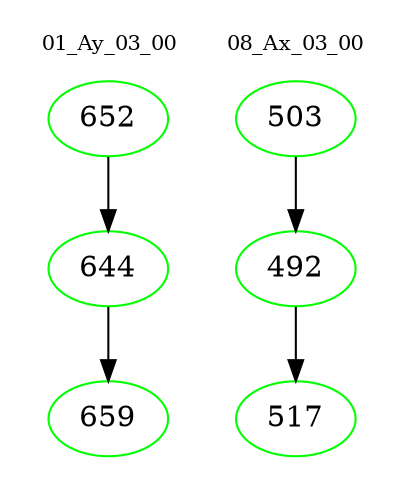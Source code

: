 digraph{
subgraph cluster_0 {
color = white
label = "01_Ay_03_00";
fontsize=10;
T0_652 [label="652", color="green"]
T0_652 -> T0_644 [color="black"]
T0_644 [label="644", color="green"]
T0_644 -> T0_659 [color="black"]
T0_659 [label="659", color="green"]
}
subgraph cluster_1 {
color = white
label = "08_Ax_03_00";
fontsize=10;
T1_503 [label="503", color="green"]
T1_503 -> T1_492 [color="black"]
T1_492 [label="492", color="green"]
T1_492 -> T1_517 [color="black"]
T1_517 [label="517", color="green"]
}
}
